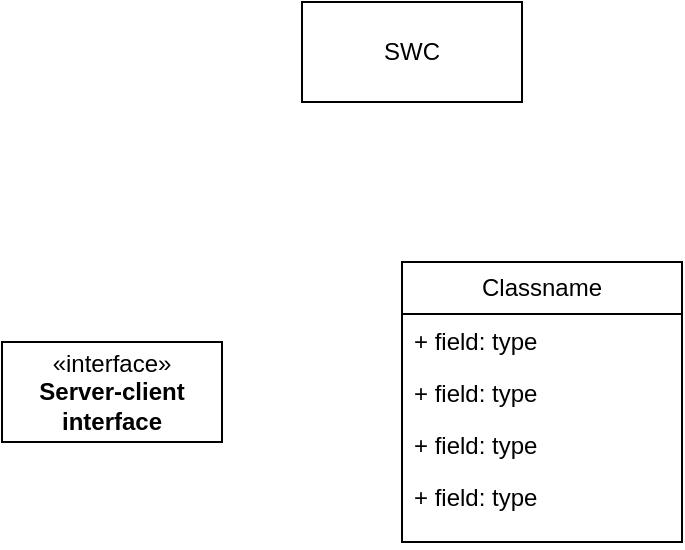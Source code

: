 <mxfile version="24.7.6">
  <diagram name="第 1 页" id="EWQVt_idw2AYYjqSxpl6">
    <mxGraphModel dx="841" dy="486" grid="1" gridSize="10" guides="1" tooltips="1" connect="1" arrows="1" fold="1" page="1" pageScale="1" pageWidth="3300" pageHeight="4681" math="0" shadow="0">
      <root>
        <mxCell id="0" />
        <mxCell id="1" parent="0" />
        <mxCell id="-hxbfgdPUkaDVG9XOeIG-1" value="SWC" style="html=1;whiteSpace=wrap;" vertex="1" parent="1">
          <mxGeometry x="260" y="80" width="110" height="50" as="geometry" />
        </mxCell>
        <mxCell id="-hxbfgdPUkaDVG9XOeIG-2" value="«interface»&lt;br&gt;&lt;b&gt;Server-client interface&lt;/b&gt;" style="html=1;whiteSpace=wrap;" vertex="1" parent="1">
          <mxGeometry x="110" y="250" width="110" height="50" as="geometry" />
        </mxCell>
        <mxCell id="-hxbfgdPUkaDVG9XOeIG-10" value="Classname" style="swimlane;fontStyle=0;childLayout=stackLayout;horizontal=1;startSize=26;fillColor=none;horizontalStack=0;resizeParent=1;resizeParentMax=0;resizeLast=0;collapsible=1;marginBottom=0;whiteSpace=wrap;html=1;" vertex="1" parent="1">
          <mxGeometry x="310" y="210" width="140" height="140" as="geometry" />
        </mxCell>
        <mxCell id="-hxbfgdPUkaDVG9XOeIG-11" value="+ field: type" style="text;strokeColor=none;fillColor=none;align=left;verticalAlign=top;spacingLeft=4;spacingRight=4;overflow=hidden;rotatable=0;points=[[0,0.5],[1,0.5]];portConstraint=eastwest;whiteSpace=wrap;html=1;" vertex="1" parent="-hxbfgdPUkaDVG9XOeIG-10">
          <mxGeometry y="26" width="140" height="26" as="geometry" />
        </mxCell>
        <mxCell id="-hxbfgdPUkaDVG9XOeIG-12" value="+ field: type" style="text;strokeColor=none;fillColor=none;align=left;verticalAlign=top;spacingLeft=4;spacingRight=4;overflow=hidden;rotatable=0;points=[[0,0.5],[1,0.5]];portConstraint=eastwest;whiteSpace=wrap;html=1;" vertex="1" parent="-hxbfgdPUkaDVG9XOeIG-10">
          <mxGeometry y="52" width="140" height="26" as="geometry" />
        </mxCell>
        <mxCell id="-hxbfgdPUkaDVG9XOeIG-13" value="+ field: type" style="text;strokeColor=none;fillColor=none;align=left;verticalAlign=top;spacingLeft=4;spacingRight=4;overflow=hidden;rotatable=0;points=[[0,0.5],[1,0.5]];portConstraint=eastwest;whiteSpace=wrap;html=1;" vertex="1" parent="-hxbfgdPUkaDVG9XOeIG-10">
          <mxGeometry y="78" width="140" height="62" as="geometry" />
        </mxCell>
        <mxCell id="-hxbfgdPUkaDVG9XOeIG-14" value="+ field: type" style="text;strokeColor=none;fillColor=none;align=left;verticalAlign=top;spacingLeft=4;spacingRight=4;overflow=hidden;rotatable=0;points=[[0,0.5],[1,0.5]];portConstraint=eastwest;whiteSpace=wrap;html=1;" vertex="1" parent="1">
          <mxGeometry x="310" y="314" width="140" height="26" as="geometry" />
        </mxCell>
      </root>
    </mxGraphModel>
  </diagram>
</mxfile>
